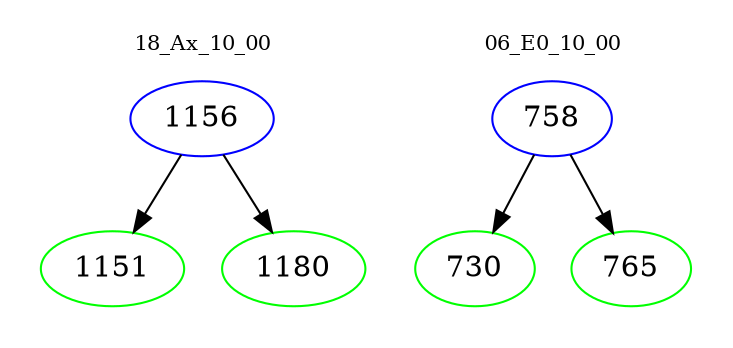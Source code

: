 digraph{
subgraph cluster_0 {
color = white
label = "18_Ax_10_00";
fontsize=10;
T0_1156 [label="1156", color="blue"]
T0_1156 -> T0_1151 [color="black"]
T0_1151 [label="1151", color="green"]
T0_1156 -> T0_1180 [color="black"]
T0_1180 [label="1180", color="green"]
}
subgraph cluster_1 {
color = white
label = "06_E0_10_00";
fontsize=10;
T1_758 [label="758", color="blue"]
T1_758 -> T1_730 [color="black"]
T1_730 [label="730", color="green"]
T1_758 -> T1_765 [color="black"]
T1_765 [label="765", color="green"]
}
}
